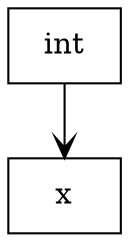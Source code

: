 digraph G {
    rank=lr;
    edge[arrowhead="open",penwidth ="1"]
    node [shape=box]

    int -> x;

}
